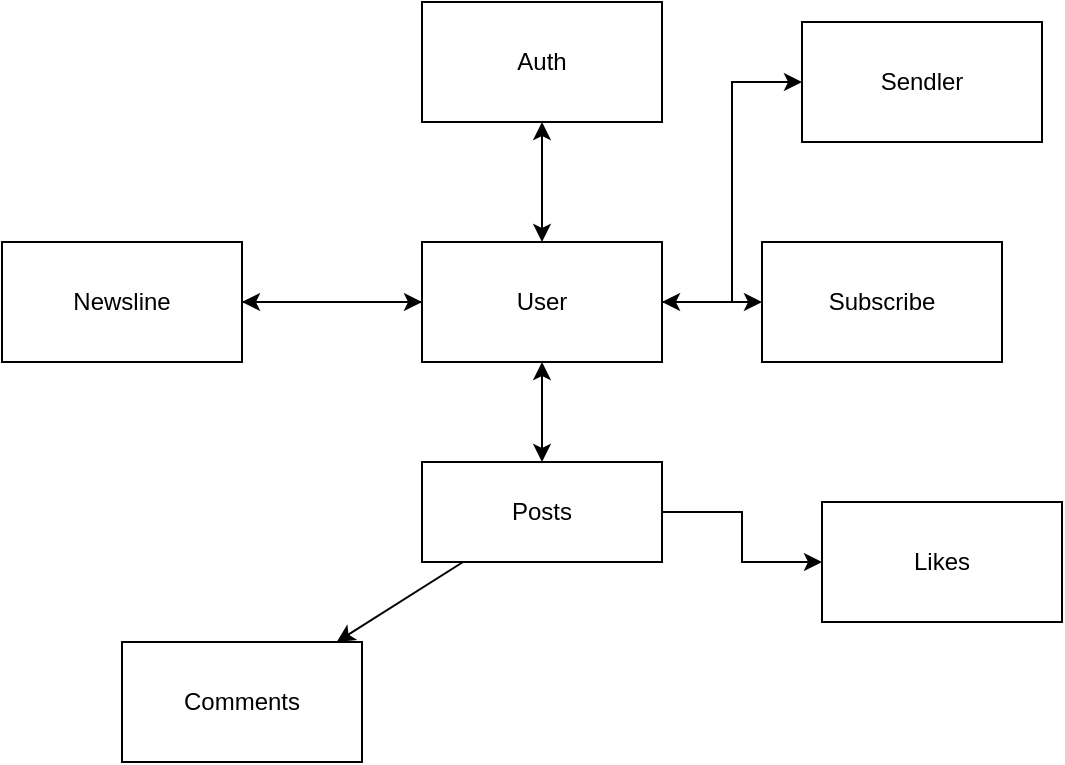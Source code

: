 <mxfile version="24.0.7" type="google">
  <diagram name="Страница — 1" id="ZEq1WbaV7NY9vk7SlUEX">
    <mxGraphModel grid="1" page="1" gridSize="10" guides="1" tooltips="1" connect="1" arrows="1" fold="1" pageScale="1" pageWidth="827" pageHeight="1169" math="0" shadow="0">
      <root>
        <mxCell id="0" />
        <mxCell id="1" parent="0" />
        <mxCell id="hvE0NiNAW35Sm2xQxLrL-1" value="Auth" style="rounded=0;whiteSpace=wrap;html=1;" vertex="1" parent="1">
          <mxGeometry x="200" y="130" width="120" height="60" as="geometry" />
        </mxCell>
        <mxCell id="hvE0NiNAW35Sm2xQxLrL-19" style="edgeStyle=orthogonalEdgeStyle;rounded=0;orthogonalLoop=1;jettySize=auto;html=1;" edge="1" parent="1" source="hvE0NiNAW35Sm2xQxLrL-2" target="hvE0NiNAW35Sm2xQxLrL-4">
          <mxGeometry relative="1" as="geometry" />
        </mxCell>
        <mxCell id="hvE0NiNAW35Sm2xQxLrL-2" value="Posts" style="rounded=0;whiteSpace=wrap;html=1;" vertex="1" parent="1">
          <mxGeometry x="200" y="360" width="120" height="50" as="geometry" />
        </mxCell>
        <mxCell id="hvE0NiNAW35Sm2xQxLrL-3" value="Comments" style="rounded=0;whiteSpace=wrap;html=1;" vertex="1" parent="1">
          <mxGeometry x="50" y="450" width="120" height="60" as="geometry" />
        </mxCell>
        <mxCell id="hvE0NiNAW35Sm2xQxLrL-4" value="Likes" style="rounded=0;whiteSpace=wrap;html=1;" vertex="1" parent="1">
          <mxGeometry x="400" y="380" width="120" height="60" as="geometry" />
        </mxCell>
        <mxCell id="hvE0NiNAW35Sm2xQxLrL-15" style="edgeStyle=orthogonalEdgeStyle;rounded=0;orthogonalLoop=1;jettySize=auto;html=1;entryX=0;entryY=0.5;entryDx=0;entryDy=0;" edge="1" parent="1" source="hvE0NiNAW35Sm2xQxLrL-5" target="hvE0NiNAW35Sm2xQxLrL-7">
          <mxGeometry relative="1" as="geometry" />
        </mxCell>
        <mxCell id="hvE0NiNAW35Sm2xQxLrL-5" value="Newsline" style="rounded=0;whiteSpace=wrap;html=1;" vertex="1" parent="1">
          <mxGeometry x="-10" y="250" width="120" height="60" as="geometry" />
        </mxCell>
        <mxCell id="hvE0NiNAW35Sm2xQxLrL-6" value="Sendler" style="rounded=0;whiteSpace=wrap;html=1;" vertex="1" parent="1">
          <mxGeometry x="390" y="140" width="120" height="60" as="geometry" />
        </mxCell>
        <mxCell id="hvE0NiNAW35Sm2xQxLrL-18" style="edgeStyle=orthogonalEdgeStyle;rounded=0;orthogonalLoop=1;jettySize=auto;html=1;entryX=1;entryY=0.5;entryDx=0;entryDy=0;" edge="1" parent="1" source="hvE0NiNAW35Sm2xQxLrL-7" target="hvE0NiNAW35Sm2xQxLrL-5">
          <mxGeometry relative="1" as="geometry" />
        </mxCell>
        <mxCell id="hvE0NiNAW35Sm2xQxLrL-20" style="edgeStyle=orthogonalEdgeStyle;rounded=0;orthogonalLoop=1;jettySize=auto;html=1;entryX=0;entryY=0.5;entryDx=0;entryDy=0;" edge="1" parent="1" source="hvE0NiNAW35Sm2xQxLrL-7" target="hvE0NiNAW35Sm2xQxLrL-6">
          <mxGeometry relative="1" as="geometry" />
        </mxCell>
        <mxCell id="hvE0NiNAW35Sm2xQxLrL-7" value="User" style="rounded=0;whiteSpace=wrap;html=1;" vertex="1" parent="1">
          <mxGeometry x="200" y="250" width="120" height="60" as="geometry" />
        </mxCell>
        <mxCell id="hvE0NiNAW35Sm2xQxLrL-8" value="Subscribe" style="rounded=0;whiteSpace=wrap;html=1;" vertex="1" parent="1">
          <mxGeometry x="370" y="250" width="120" height="60" as="geometry" />
        </mxCell>
        <mxCell id="hvE0NiNAW35Sm2xQxLrL-10" value="" style="endArrow=classic;startArrow=classic;html=1;rounded=0;exitX=0.5;exitY=0;exitDx=0;exitDy=0;entryX=0.5;entryY=1;entryDx=0;entryDy=0;" edge="1" parent="1" source="hvE0NiNAW35Sm2xQxLrL-7" target="hvE0NiNAW35Sm2xQxLrL-1">
          <mxGeometry width="50" height="50" relative="1" as="geometry">
            <mxPoint x="250" y="250" as="sourcePoint" />
            <mxPoint x="260" y="200" as="targetPoint" />
          </mxGeometry>
        </mxCell>
        <mxCell id="hvE0NiNAW35Sm2xQxLrL-11" value="" style="endArrow=classic;startArrow=classic;html=1;rounded=0;entryX=0.5;entryY=1;entryDx=0;entryDy=0;exitX=0.5;exitY=0;exitDx=0;exitDy=0;" edge="1" parent="1" source="hvE0NiNAW35Sm2xQxLrL-2" target="hvE0NiNAW35Sm2xQxLrL-7">
          <mxGeometry width="50" height="50" relative="1" as="geometry">
            <mxPoint x="300" y="430" as="sourcePoint" />
            <mxPoint x="350" y="380" as="targetPoint" />
          </mxGeometry>
        </mxCell>
        <mxCell id="hvE0NiNAW35Sm2xQxLrL-12" value="" style="endArrow=classic;html=1;rounded=0;" edge="1" parent="1" source="hvE0NiNAW35Sm2xQxLrL-2" target="hvE0NiNAW35Sm2xQxLrL-3">
          <mxGeometry width="50" height="50" relative="1" as="geometry">
            <mxPoint x="300" y="430" as="sourcePoint" />
            <mxPoint x="350" y="380" as="targetPoint" />
          </mxGeometry>
        </mxCell>
        <mxCell id="hvE0NiNAW35Sm2xQxLrL-13" value="" style="endArrow=classic;startArrow=classic;html=1;rounded=0;entryX=0;entryY=0.5;entryDx=0;entryDy=0;exitX=1;exitY=0.5;exitDx=0;exitDy=0;" edge="1" parent="1" source="hvE0NiNAW35Sm2xQxLrL-7" target="hvE0NiNAW35Sm2xQxLrL-8">
          <mxGeometry width="50" height="50" relative="1" as="geometry">
            <mxPoint x="300" y="430" as="sourcePoint" />
            <mxPoint x="350" y="380" as="targetPoint" />
          </mxGeometry>
        </mxCell>
      </root>
    </mxGraphModel>
  </diagram>
</mxfile>
